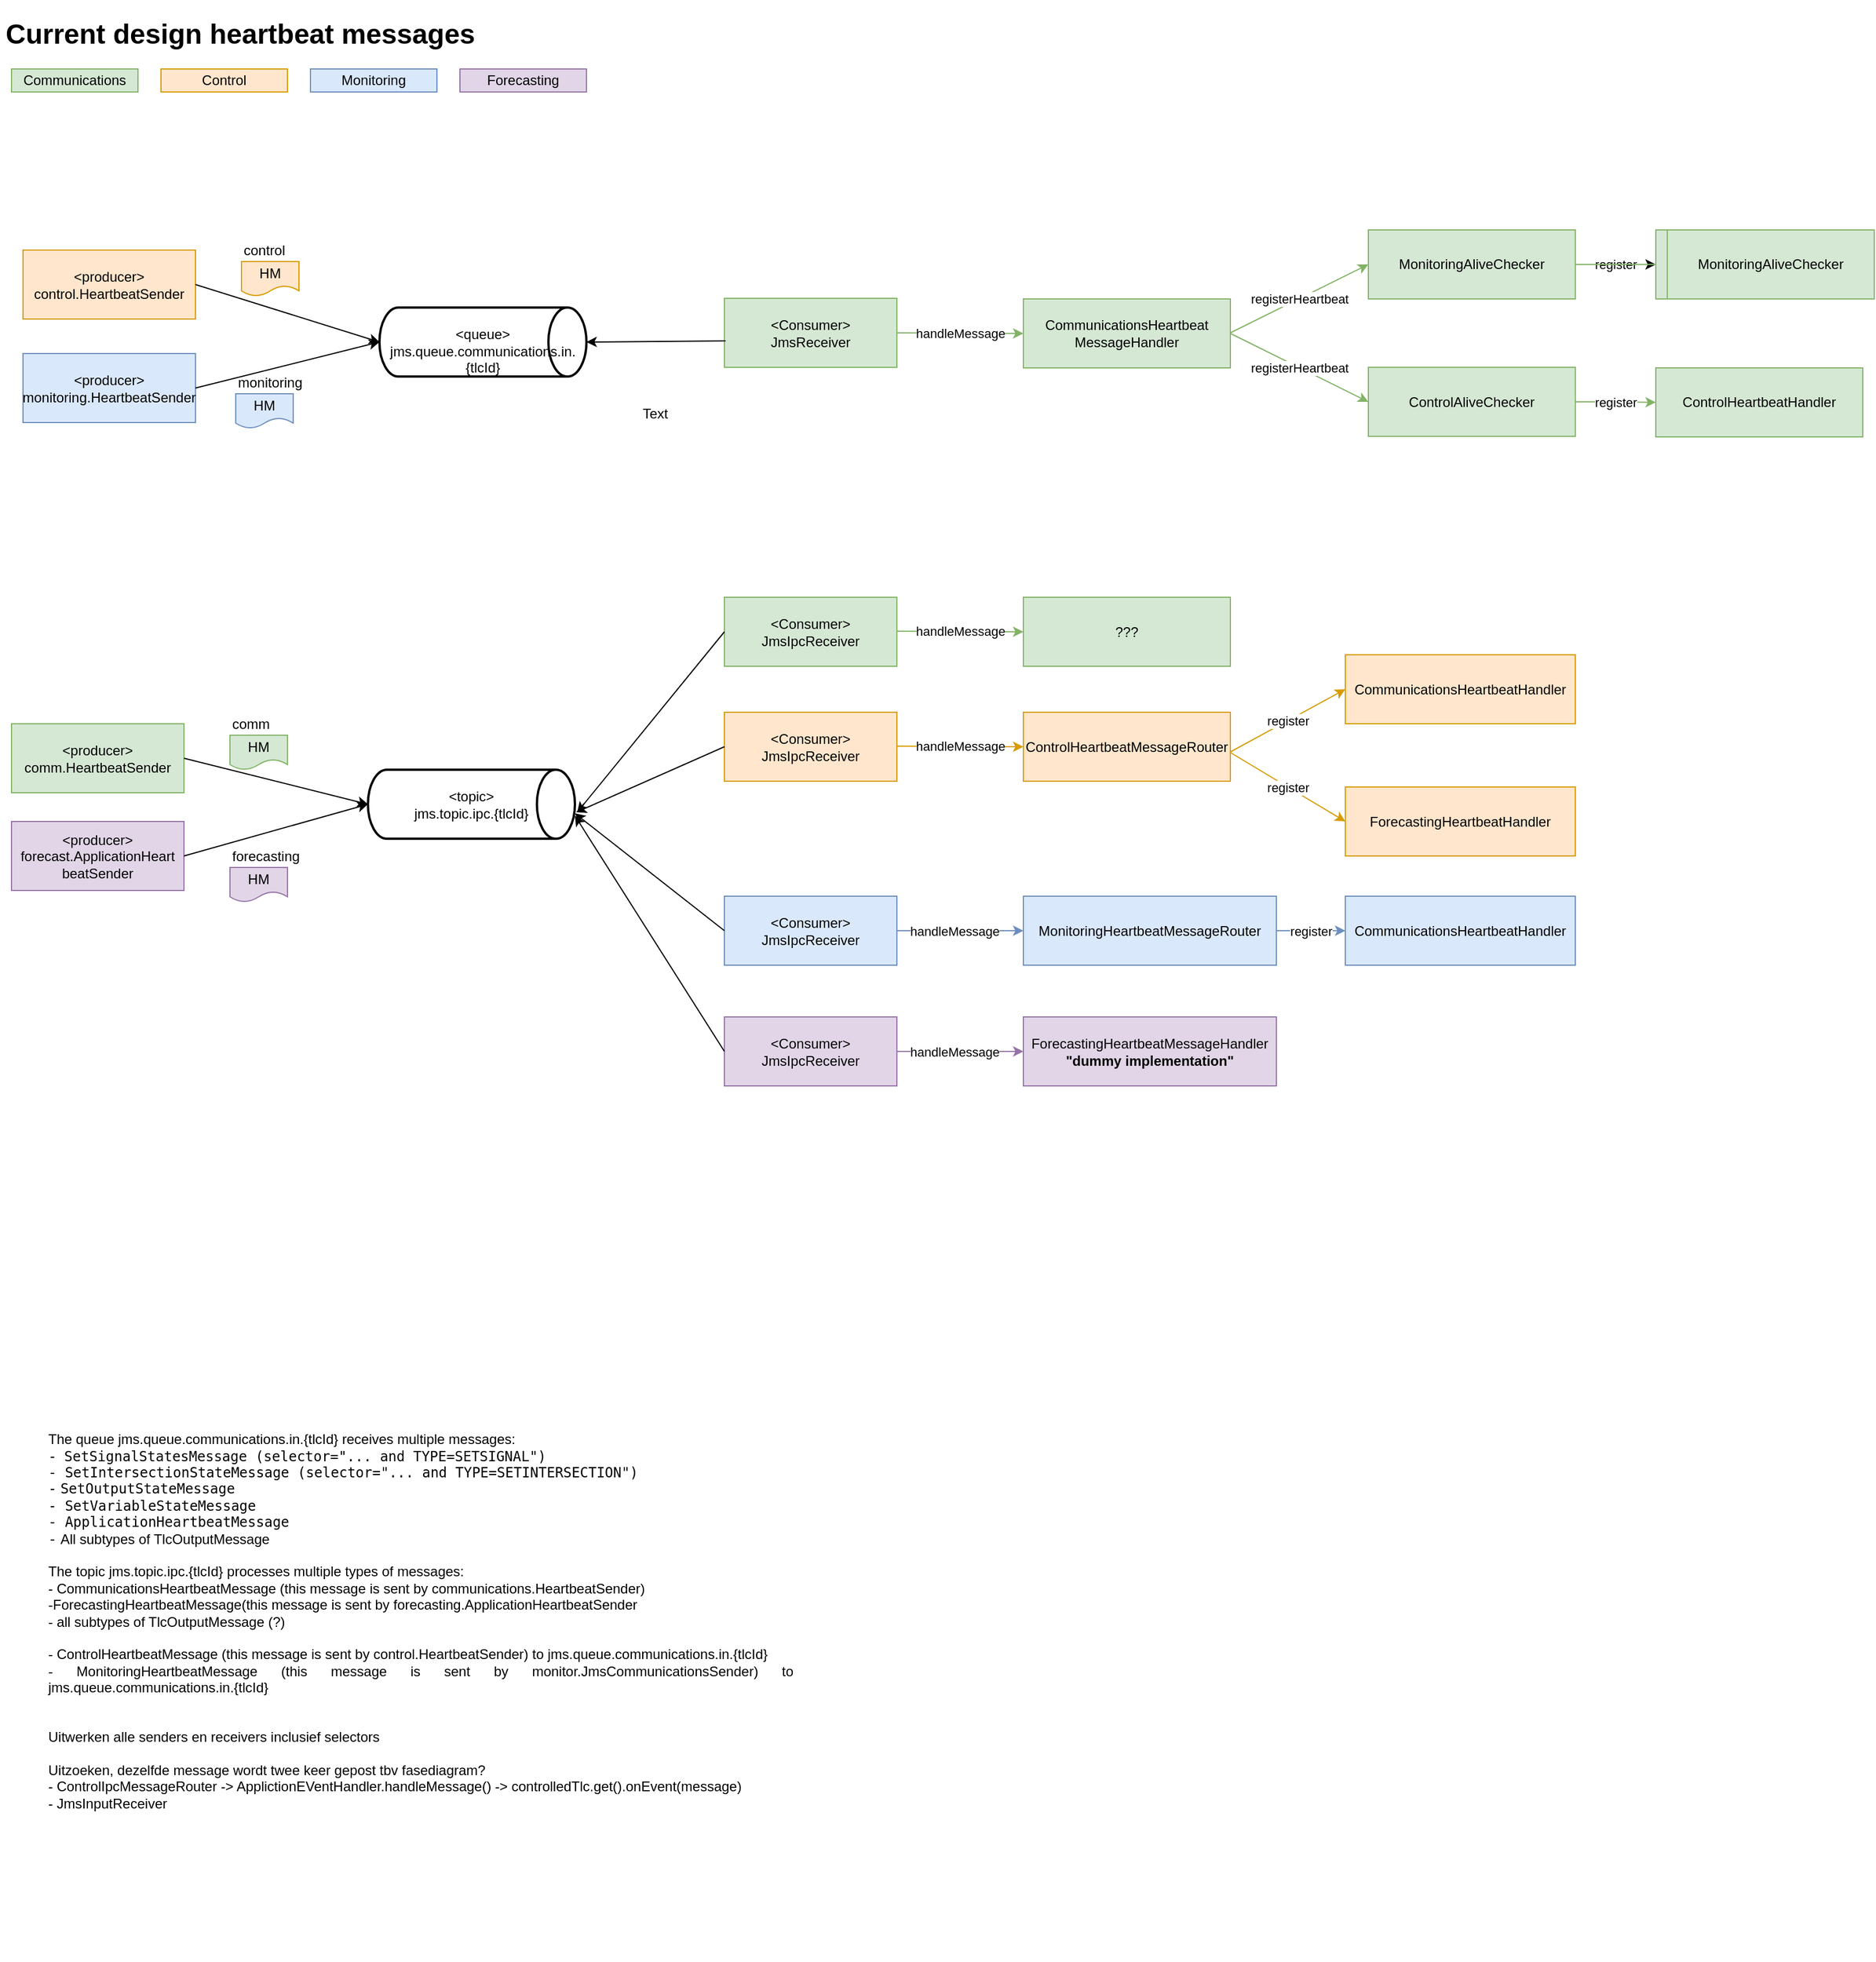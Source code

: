 <mxfile version="14.1.8" type="github">
  <diagram id="llM6o6Dhp4E8ifdp-irI" name="Page-1">
    <mxGraphModel dx="1892" dy="1342" grid="1" gridSize="10" guides="1" tooltips="1" connect="1" arrows="1" fold="1" page="0" pageScale="1" pageWidth="827" pageHeight="1169" math="0" shadow="0">
      <root>
        <mxCell id="0" />
        <mxCell id="1" parent="0" />
        <mxCell id="epytFXtEuozFpQbF-66j-1" value="&lt;br&gt;&amp;lt;queue&amp;gt;&lt;br&gt;jms.queue.communications.in.{tlcId}" style="strokeWidth=2;html=1;shape=mxgraph.flowchart.direct_data;whiteSpace=wrap;" parent="1" vertex="1">
          <mxGeometry x="350" y="7.5" width="180" height="60" as="geometry" />
        </mxCell>
        <mxCell id="epytFXtEuozFpQbF-66j-2" value="&amp;lt;topic&amp;gt;&lt;br&gt;jms.topic.ipc.{tlcId}" style="strokeWidth=2;html=1;shape=mxgraph.flowchart.direct_data;whiteSpace=wrap;" parent="1" vertex="1">
          <mxGeometry x="340" y="409.5" width="180" height="60" as="geometry" />
        </mxCell>
        <mxCell id="epytFXtEuozFpQbF-66j-3" value="&amp;lt;producer&amp;gt;&lt;br&gt;comm.HeartbeatSender" style="rounded=0;whiteSpace=wrap;html=1;fillColor=#d5e8d4;strokeColor=#82b366;" parent="1" vertex="1">
          <mxGeometry x="30" y="369.5" width="150" height="60" as="geometry" />
        </mxCell>
        <mxCell id="epytFXtEuozFpQbF-66j-5" value="" style="endArrow=classic;html=1;exitX=1;exitY=0.5;exitDx=0;exitDy=0;entryX=0;entryY=0.5;entryDx=0;entryDy=0;entryPerimeter=0;" parent="1" source="epytFXtEuozFpQbF-66j-3" target="epytFXtEuozFpQbF-66j-2" edge="1">
          <mxGeometry width="50" height="50" relative="1" as="geometry">
            <mxPoint x="190" y="319.5" as="sourcePoint" />
            <mxPoint x="240" y="269.5" as="targetPoint" />
          </mxGeometry>
        </mxCell>
        <mxCell id="epytFXtEuozFpQbF-66j-6" value="&lt;div style=&quot;text-align: justify&quot;&gt;The queue jms.queue.communications.in.{tlcId} receives multiple messages:&lt;/div&gt;&lt;span style=&quot;font-family: &amp;#34;jetbrains mono&amp;#34; , monospace ; text-align: justify ; background-color: rgb(255 , 255 , 255)&quot;&gt;-&lt;/span&gt;&lt;span style=&quot;text-align: justify&quot;&gt;&amp;nbsp;&amp;nbsp;&lt;/span&gt;&lt;span style=&quot;background-color: rgb(255 , 255 , 255) ; font-family: &amp;#34;jetbrains mono&amp;#34; , monospace&quot;&gt;SetSignalStatesMessage (selector=&quot;... and TYPE=SETSIGNAL&quot;)&lt;/span&gt;&lt;span style=&quot;font-family: &amp;#34;jetbrains mono&amp;#34; , monospace ; text-align: justify ; background-color: rgb(255 , 255 , 255)&quot;&gt;&lt;br&gt;&lt;/span&gt;&lt;div style=&quot;text-align: justify&quot;&gt;&lt;span style=&quot;background-color: rgb(255 , 255 , 255) ; font-family: &amp;#34;jetbrains mono&amp;#34; , monospace&quot;&gt;- SetIntersectionStateMessage (selector=&quot;... and TYPE=SETINTERSECTION&quot;)&lt;/span&gt;&lt;/div&gt;&lt;span style=&quot;font-family: &amp;#34;jetbrains mono&amp;#34; , monospace ; text-align: justify ; background-color: rgb(255 , 255 , 255)&quot;&gt;-&lt;/span&gt;&amp;nbsp;&lt;span style=&quot;background-color: rgb(255 , 255 , 255) ; font-family: &amp;#34;jetbrains mono&amp;#34; , monospace&quot;&gt;SetOutputStateMessage&lt;br&gt;-&amp;nbsp;&lt;/span&gt;&lt;span style=&quot;background-color: rgb(255 , 255 , 255) ; font-family: &amp;#34;jetbrains mono&amp;#34; , monospace&quot;&gt;SetVariableStateMessage&lt;br&gt;- ApplicationHeartbeatMessage&lt;br&gt;&lt;/span&gt;&lt;span style=&quot;font-family: &amp;#34;jetbrains mono&amp;#34; , monospace ; text-align: justify ; background-color: rgb(255 , 255 , 255)&quot;&gt;-&lt;/span&gt;&lt;span style=&quot;text-align: justify&quot;&gt;&amp;nbsp;All subtypes of TlcOutputMessage&lt;/span&gt;&lt;span style=&quot;background-color: rgb(255 , 255 , 255) ; font-family: &amp;#34;jetbrains mono&amp;#34; , monospace&quot;&gt;&lt;br&gt;&lt;/span&gt;&lt;div style=&quot;text-align: justify&quot;&gt;&lt;br&gt;&lt;/div&gt;&lt;div style=&quot;text-align: justify&quot;&gt;The topic jms.topic.ipc.{tlcId} processes multiple types of messages:&lt;/div&gt;&lt;div style=&quot;text-align: justify&quot;&gt;- CommunicationsHeartbeatMessage (this message is sent by communications.HeartbeatSender)&lt;/div&gt;&lt;div style=&quot;text-align: justify&quot;&gt;-ForecastingHeartbeatMessage(this message is sent by forecasting.ApplicationHeartbeatSender&lt;/div&gt;&lt;div style=&quot;text-align: justify&quot;&gt;- all subtypes of TlcOutputMessage (?)&lt;/div&gt;&lt;div style=&quot;text-align: justify&quot;&gt;&lt;br&gt;&lt;/div&gt;&lt;div style=&quot;text-align: justify&quot;&gt;- ControlHeartbeatMessage (this message is sent by control.HeartbeatSender) to jms.queue.communications.in.{tlcId}&lt;br&gt;&lt;/div&gt;&lt;div style=&quot;text-align: justify&quot;&gt;- MonitoringHeartbeatMessage (this message is sent by monitor.JmsCommunicationsSender) to jms.queue.communications.in.{tlcId}&lt;br&gt;&lt;/div&gt;&lt;div style=&quot;text-align: justify&quot;&gt;&lt;br&gt;&lt;/div&gt;&lt;div style=&quot;text-align: justify&quot;&gt;&lt;br&gt;&lt;/div&gt;&lt;div style=&quot;text-align: justify&quot;&gt;Uitwerken alle senders en receivers inclusief selectors&lt;/div&gt;&lt;div style=&quot;text-align: justify&quot;&gt;&lt;br&gt;&lt;/div&gt;&lt;div style=&quot;text-align: justify&quot;&gt;Uitzoeken, dezelfde message wordt twee keer gepost tbv fasediagram?&lt;/div&gt;&lt;div style=&quot;text-align: justify&quot;&gt;- ControlIpcMessageRouter -&amp;gt; ApplictionEVentHandler.handleMessage() -&amp;gt; controlledTlc.get().onEvent(message)&lt;/div&gt;&lt;div style=&quot;text-align: justify&quot;&gt;- JmsInputReceiver&lt;/div&gt;&lt;div style=&quot;text-align: justify&quot;&gt;&lt;br&gt;&lt;/div&gt;&lt;div style=&quot;text-align: justify&quot;&gt;&lt;br&gt;&lt;/div&gt;&lt;div style=&quot;text-align: justify&quot;&gt;&lt;br&gt;&lt;/div&gt;&lt;div style=&quot;text-align: justify&quot;&gt;&lt;br&gt;&lt;/div&gt;&lt;div style=&quot;text-align: justify&quot;&gt;&lt;br&gt;&lt;/div&gt;&lt;div style=&quot;text-align: justify&quot;&gt;&lt;br&gt;&lt;/div&gt;&lt;div style=&quot;text-align: justify&quot;&gt;&lt;br&gt;&lt;/div&gt;&lt;div style=&quot;text-align: justify&quot;&gt;&lt;br&gt;&lt;/div&gt;&lt;div style=&quot;text-align: justify&quot;&gt;&lt;br&gt;&lt;/div&gt;" style="text;html=1;strokeColor=none;fillColor=none;align=left;verticalAlign=middle;whiteSpace=wrap;rounded=0;" parent="1" vertex="1">
          <mxGeometry x="60" y="990" width="650" height="450" as="geometry" />
        </mxCell>
        <mxCell id="epytFXtEuozFpQbF-66j-7" value="&amp;lt;Consumer&amp;gt;&lt;br&gt;JmsReceiver" style="rounded=0;whiteSpace=wrap;html=1;fillColor=#d5e8d4;strokeColor=#82b366;" parent="1" vertex="1">
          <mxGeometry x="650" y="-0.5" width="150" height="60" as="geometry" />
        </mxCell>
        <mxCell id="epytFXtEuozFpQbF-66j-9" value="" style="endArrow=classic;html=1;exitX=0.007;exitY=0.617;exitDx=0;exitDy=0;entryX=1;entryY=0.5;entryDx=0;entryDy=0;entryPerimeter=0;exitPerimeter=0;" parent="1" source="epytFXtEuozFpQbF-66j-7" target="epytFXtEuozFpQbF-66j-1" edge="1">
          <mxGeometry width="50" height="50" relative="1" as="geometry">
            <mxPoint x="650" y="7.5" as="sourcePoint" />
            <mxPoint x="450" y="277.5" as="targetPoint" />
          </mxGeometry>
        </mxCell>
        <mxCell id="epytFXtEuozFpQbF-66j-10" value="&amp;lt;Consumer&amp;gt;&lt;br&gt;JmsIpcReceiver" style="rounded=0;whiteSpace=wrap;html=1;fillColor=#d5e8d4;strokeColor=#82b366;" parent="1" vertex="1">
          <mxGeometry x="650" y="259.5" width="150" height="60" as="geometry" />
        </mxCell>
        <mxCell id="epytFXtEuozFpQbF-66j-11" value="" style="endArrow=classic;html=1;exitX=0;exitY=0.5;exitDx=0;exitDy=0;entryX=1.011;entryY=0.617;entryDx=0;entryDy=0;entryPerimeter=0;" parent="1" source="epytFXtEuozFpQbF-66j-10" edge="1" target="epytFXtEuozFpQbF-66j-2">
          <mxGeometry width="50" height="50" relative="1" as="geometry">
            <mxPoint x="700" y="189.5" as="sourcePoint" />
            <mxPoint x="530" y="349.5" as="targetPoint" />
          </mxGeometry>
        </mxCell>
        <mxCell id="8pNlJ9SulJ0dGumhLi0O-3" value="&amp;lt;producer&amp;gt;&lt;br&gt;control.HeartbeatSender" style="rounded=0;whiteSpace=wrap;html=1;fillColor=#ffe6cc;strokeColor=#d79b00;" parent="1" vertex="1">
          <mxGeometry x="40" y="-42.5" width="150" height="60" as="geometry" />
        </mxCell>
        <mxCell id="8pNlJ9SulJ0dGumhLi0O-4" value="" style="endArrow=classic;html=1;exitX=1;exitY=0.5;exitDx=0;exitDy=0;entryX=0;entryY=0.5;entryDx=0;entryDy=0;entryPerimeter=0;" parent="1" source="8pNlJ9SulJ0dGumhLi0O-3" target="epytFXtEuozFpQbF-66j-1" edge="1">
          <mxGeometry width="50" height="50" relative="1" as="geometry">
            <mxPoint x="200" y="-12.5" as="sourcePoint" />
            <mxPoint x="350" y="27.5" as="targetPoint" />
          </mxGeometry>
        </mxCell>
        <mxCell id="8pNlJ9SulJ0dGumhLi0O-6" value="HM" style="shape=document;whiteSpace=wrap;html=1;boundedLbl=1;fillColor=#d5e8d4;strokeColor=#82b366;" parent="1" vertex="1">
          <mxGeometry x="220" y="379.5" width="50" height="30" as="geometry" />
        </mxCell>
        <mxCell id="8pNlJ9SulJ0dGumhLi0O-9" value="HM" style="shape=document;whiteSpace=wrap;html=1;boundedLbl=1;fillColor=#ffe6cc;strokeColor=#d79b00;" parent="1" vertex="1">
          <mxGeometry x="230" y="-32.5" width="50" height="30" as="geometry" />
        </mxCell>
        <mxCell id="8pNlJ9SulJ0dGumhLi0O-10" value="comm" style="text;html=1;strokeColor=none;fillColor=none;align=left;verticalAlign=middle;whiteSpace=wrap;rounded=0;" parent="1" vertex="1">
          <mxGeometry x="220" y="359.5" width="90" height="20" as="geometry" />
        </mxCell>
        <mxCell id="8pNlJ9SulJ0dGumhLi0O-11" value="control" style="text;html=1;strokeColor=none;fillColor=none;align=left;verticalAlign=middle;whiteSpace=wrap;rounded=0;" parent="1" vertex="1">
          <mxGeometry x="230" y="-52.5" width="40" height="20" as="geometry" />
        </mxCell>
        <mxCell id="8pNlJ9SulJ0dGumhLi0O-12" value="&amp;lt;Consumer&amp;gt;&lt;br&gt;JmsIpcReceiver" style="rounded=0;whiteSpace=wrap;html=1;fillColor=#ffe6cc;strokeColor=#d79b00;" parent="1" vertex="1">
          <mxGeometry x="650" y="359.5" width="150" height="60" as="geometry" />
        </mxCell>
        <mxCell id="8pNlJ9SulJ0dGumhLi0O-13" value="" style="endArrow=classic;html=1;exitX=0;exitY=0.5;exitDx=0;exitDy=0;entryX=1.006;entryY=0.617;entryDx=0;entryDy=0;entryPerimeter=0;" parent="1" source="8pNlJ9SulJ0dGumhLi0O-12" target="epytFXtEuozFpQbF-66j-2" edge="1">
          <mxGeometry width="50" height="50" relative="1" as="geometry">
            <mxPoint x="400" y="529.5" as="sourcePoint" />
            <mxPoint x="450" y="479.5" as="targetPoint" />
          </mxGeometry>
        </mxCell>
        <mxCell id="8pNlJ9SulJ0dGumhLi0O-14" value="&amp;lt;Consumer&amp;gt;&lt;br&gt;JmsIpcReceiver" style="rounded=0;whiteSpace=wrap;html=1;fillColor=#dae8fc;strokeColor=#6c8ebf;" parent="1" vertex="1">
          <mxGeometry x="650" y="519.5" width="150" height="60" as="geometry" />
        </mxCell>
        <mxCell id="8pNlJ9SulJ0dGumhLi0O-15" value="" style="endArrow=classic;html=1;exitX=0;exitY=0.5;exitDx=0;exitDy=0;entryX=1;entryY=0.633;entryDx=0;entryDy=0;entryPerimeter=0;" parent="1" source="8pNlJ9SulJ0dGumhLi0O-14" target="epytFXtEuozFpQbF-66j-2" edge="1">
          <mxGeometry width="50" height="50" relative="1" as="geometry">
            <mxPoint x="400" y="612.48" as="sourcePoint" />
            <mxPoint x="531.08" y="429.5" as="targetPoint" />
          </mxGeometry>
        </mxCell>
        <mxCell id="8pNlJ9SulJ0dGumhLi0O-17" value="&amp;lt;producer&amp;gt;&lt;br&gt;monitoring.HeartbeatSender" style="rounded=0;whiteSpace=wrap;html=1;fillColor=#dae8fc;strokeColor=#6c8ebf;" parent="1" vertex="1">
          <mxGeometry x="40" y="47.5" width="150" height="60" as="geometry" />
        </mxCell>
        <mxCell id="8pNlJ9SulJ0dGumhLi0O-18" value="" style="endArrow=classic;html=1;exitX=1;exitY=0.5;exitDx=0;exitDy=0;entryX=0;entryY=0.5;entryDx=0;entryDy=0;entryPerimeter=0;" parent="1" target="epytFXtEuozFpQbF-66j-1" edge="1">
          <mxGeometry width="50" height="50" relative="1" as="geometry">
            <mxPoint x="190" y="77.5" as="sourcePoint" />
            <mxPoint x="350" y="127.5" as="targetPoint" />
          </mxGeometry>
        </mxCell>
        <mxCell id="8pNlJ9SulJ0dGumhLi0O-19" value="HM" style="shape=document;whiteSpace=wrap;html=1;boundedLbl=1;fillColor=#dae8fc;strokeColor=#6c8ebf;" parent="1" vertex="1">
          <mxGeometry x="225" y="82.5" width="50" height="30" as="geometry" />
        </mxCell>
        <mxCell id="8pNlJ9SulJ0dGumhLi0O-20" value="monitoring" style="text;html=1;strokeColor=none;fillColor=none;align=left;verticalAlign=middle;whiteSpace=wrap;rounded=0;" parent="1" vertex="1">
          <mxGeometry x="225" y="62.5" width="40" height="20" as="geometry" />
        </mxCell>
        <mxCell id="8pNlJ9SulJ0dGumhLi0O-22" value="&amp;lt;producer&amp;gt;&lt;br&gt;forecast.ApplicationHeart&lt;br&gt;beatSender" style="rounded=0;whiteSpace=wrap;html=1;fillColor=#e1d5e7;strokeColor=#9673a6;" parent="1" vertex="1">
          <mxGeometry x="30" y="454.5" width="150" height="60" as="geometry" />
        </mxCell>
        <mxCell id="8pNlJ9SulJ0dGumhLi0O-23" value="" style="endArrow=classic;html=1;exitX=1;exitY=0.5;exitDx=0;exitDy=0;entryX=0;entryY=0.5;entryDx=0;entryDy=0;entryPerimeter=0;" parent="1" source="8pNlJ9SulJ0dGumhLi0O-22" target="epytFXtEuozFpQbF-66j-2" edge="1">
          <mxGeometry width="50" height="50" relative="1" as="geometry">
            <mxPoint x="190" y="404.5" as="sourcePoint" />
            <mxPoint x="340" y="524.5" as="targetPoint" />
          </mxGeometry>
        </mxCell>
        <mxCell id="8pNlJ9SulJ0dGumhLi0O-24" value="HM" style="shape=document;whiteSpace=wrap;html=1;boundedLbl=1;fillColor=#e1d5e7;strokeColor=#9673a6;" parent="1" vertex="1">
          <mxGeometry x="220" y="494.5" width="50" height="30" as="geometry" />
        </mxCell>
        <mxCell id="8pNlJ9SulJ0dGumhLi0O-25" value="forecasting" style="text;html=1;strokeColor=none;fillColor=none;align=left;verticalAlign=middle;whiteSpace=wrap;rounded=0;" parent="1" vertex="1">
          <mxGeometry x="220" y="474.5" width="90" height="20" as="geometry" />
        </mxCell>
        <mxCell id="8pNlJ9SulJ0dGumhLi0O-26" value="&amp;lt;Consumer&amp;gt;&lt;br&gt;JmsIpcReceiver" style="rounded=0;whiteSpace=wrap;html=1;fillColor=#e1d5e7;strokeColor=#9673a6;" parent="1" vertex="1">
          <mxGeometry x="650" y="624.5" width="150" height="60" as="geometry" />
        </mxCell>
        <mxCell id="8pNlJ9SulJ0dGumhLi0O-27" value="" style="endArrow=classic;html=1;exitX=0;exitY=0.5;exitDx=0;exitDy=0;entryX=1;entryY=0.667;entryDx=0;entryDy=0;entryPerimeter=0;" parent="1" source="8pNlJ9SulJ0dGumhLi0O-26" edge="1" target="epytFXtEuozFpQbF-66j-2">
          <mxGeometry width="50" height="50" relative="1" as="geometry">
            <mxPoint x="400" y="694.5" as="sourcePoint" />
            <mxPoint x="530" y="349.5" as="targetPoint" />
          </mxGeometry>
        </mxCell>
        <mxCell id="8pNlJ9SulJ0dGumhLi0O-28" value="&lt;h1&gt;Current design heartbeat messages&lt;/h1&gt;" style="text;html=1;strokeColor=none;fillColor=none;spacing=5;spacingTop=-20;whiteSpace=wrap;overflow=hidden;rounded=0;" parent="1" vertex="1">
          <mxGeometry x="20" y="-250" width="590" height="110" as="geometry" />
        </mxCell>
        <mxCell id="Sk5llwVTNDVhemMqOYFR-1" value="CommunicationsHeartbeat&lt;br&gt;MessageHandler" style="rounded=0;whiteSpace=wrap;html=1;fillColor=#d5e8d4;strokeColor=#82b366;" vertex="1" parent="1">
          <mxGeometry x="910" width="180" height="60" as="geometry" />
        </mxCell>
        <mxCell id="Sk5llwVTNDVhemMqOYFR-2" value="" style="endArrow=classic;html=1;entryX=0;entryY=0.5;entryDx=0;entryDy=0;exitX=1;exitY=0.5;exitDx=0;exitDy=0;fillColor=#d5e8d4;strokeColor=#82b366;" edge="1" parent="1" source="epytFXtEuozFpQbF-66j-7" target="Sk5llwVTNDVhemMqOYFR-1">
          <mxGeometry relative="1" as="geometry">
            <mxPoint x="800" y="294" as="sourcePoint" />
            <mxPoint x="900" y="294" as="targetPoint" />
          </mxGeometry>
        </mxCell>
        <mxCell id="Sk5llwVTNDVhemMqOYFR-3" value="handleMessage" style="edgeLabel;resizable=0;html=1;align=center;verticalAlign=middle;" connectable="0" vertex="1" parent="Sk5llwVTNDVhemMqOYFR-2">
          <mxGeometry relative="1" as="geometry" />
        </mxCell>
        <mxCell id="Sk5llwVTNDVhemMqOYFR-24" value="register" style="edgeStyle=orthogonalEdgeStyle;rounded=0;orthogonalLoop=1;jettySize=auto;html=1;fillColor=#d5e8d4;strokeColor=#82b366;" edge="1" parent="1" source="Sk5llwVTNDVhemMqOYFR-4" target="Sk5llwVTNDVhemMqOYFR-23">
          <mxGeometry relative="1" as="geometry" />
        </mxCell>
        <mxCell id="Sk5llwVTNDVhemMqOYFR-4" value="ControlAliveChecker" style="rounded=0;whiteSpace=wrap;html=1;fillColor=#d5e8d4;strokeColor=#82b366;" vertex="1" parent="1">
          <mxGeometry x="1210" y="59.5" width="180" height="60" as="geometry" />
        </mxCell>
        <mxCell id="Sk5llwVTNDVhemMqOYFR-25" value="register" style="edgeStyle=orthogonalEdgeStyle;rounded=0;orthogonalLoop=1;jettySize=auto;html=1;" edge="1" parent="1" source="Sk5llwVTNDVhemMqOYFR-5" target="Sk5llwVTNDVhemMqOYFR-22">
          <mxGeometry relative="1" as="geometry" />
        </mxCell>
        <mxCell id="Sk5llwVTNDVhemMqOYFR-40" value="" style="edgeStyle=orthogonalEdgeStyle;rounded=0;orthogonalLoop=1;jettySize=auto;html=1;fillColor=#d5e8d4;strokeColor=#82b366;" edge="1" parent="1" source="Sk5llwVTNDVhemMqOYFR-5" target="Sk5llwVTNDVhemMqOYFR-39">
          <mxGeometry relative="1" as="geometry" />
        </mxCell>
        <mxCell id="Sk5llwVTNDVhemMqOYFR-5" value="MonitoringAliveChecker" style="rounded=0;whiteSpace=wrap;html=1;fillColor=#d5e8d4;strokeColor=#82b366;" vertex="1" parent="1">
          <mxGeometry x="1210" y="-60" width="180" height="60" as="geometry" />
        </mxCell>
        <mxCell id="Sk5llwVTNDVhemMqOYFR-6" value="" style="endArrow=classic;html=1;entryX=0;entryY=0.5;entryDx=0;entryDy=0;fillColor=#d5e8d4;strokeColor=#82b366;" edge="1" parent="1" target="Sk5llwVTNDVhemMqOYFR-5">
          <mxGeometry relative="1" as="geometry">
            <mxPoint x="1090" y="29.5" as="sourcePoint" />
            <mxPoint x="1210" y="30" as="targetPoint" />
          </mxGeometry>
        </mxCell>
        <mxCell id="Sk5llwVTNDVhemMqOYFR-7" value="registerHeartbeat" style="edgeLabel;resizable=0;html=1;align=center;verticalAlign=middle;" connectable="0" vertex="1" parent="Sk5llwVTNDVhemMqOYFR-6">
          <mxGeometry relative="1" as="geometry" />
        </mxCell>
        <mxCell id="Sk5llwVTNDVhemMqOYFR-8" value="" style="endArrow=classic;html=1;entryX=0;entryY=0.5;entryDx=0;entryDy=0;exitX=1;exitY=0.5;exitDx=0;exitDy=0;fillColor=#d5e8d4;strokeColor=#82b366;" edge="1" parent="1" source="Sk5llwVTNDVhemMqOYFR-1" target="Sk5llwVTNDVhemMqOYFR-4">
          <mxGeometry relative="1" as="geometry">
            <mxPoint x="1100" y="39.5" as="sourcePoint" />
            <mxPoint x="1190" y="-15" as="targetPoint" />
          </mxGeometry>
        </mxCell>
        <mxCell id="Sk5llwVTNDVhemMqOYFR-9" value="registerHeartbeat" style="edgeLabel;resizable=0;html=1;align=center;verticalAlign=middle;" connectable="0" vertex="1" parent="Sk5llwVTNDVhemMqOYFR-8">
          <mxGeometry relative="1" as="geometry" />
        </mxCell>
        <mxCell id="Sk5llwVTNDVhemMqOYFR-10" value="???" style="rounded=0;whiteSpace=wrap;html=1;fillColor=#d5e8d4;strokeColor=#82b366;" vertex="1" parent="1">
          <mxGeometry x="910" y="259.5" width="180" height="60" as="geometry" />
        </mxCell>
        <mxCell id="Sk5llwVTNDVhemMqOYFR-11" value="ControlHeartbeatMessageRouter" style="rounded=0;whiteSpace=wrap;html=1;fillColor=#ffe6cc;strokeColor=#d79b00;" vertex="1" parent="1">
          <mxGeometry x="910" y="359.5" width="180" height="60" as="geometry" />
        </mxCell>
        <mxCell id="Sk5llwVTNDVhemMqOYFR-12" value="" style="endArrow=classic;html=1;entryX=0;entryY=0.5;entryDx=0;entryDy=0;exitX=1;exitY=0.5;exitDx=0;exitDy=0;fillColor=#ffe6cc;strokeColor=#d79b00;" edge="1" parent="1">
          <mxGeometry relative="1" as="geometry">
            <mxPoint x="800" y="389" as="sourcePoint" />
            <mxPoint x="910" y="389.5" as="targetPoint" />
          </mxGeometry>
        </mxCell>
        <mxCell id="Sk5llwVTNDVhemMqOYFR-13" value="handleMessage" style="edgeLabel;resizable=0;html=1;align=center;verticalAlign=middle;" connectable="0" vertex="1" parent="Sk5llwVTNDVhemMqOYFR-12">
          <mxGeometry relative="1" as="geometry" />
        </mxCell>
        <mxCell id="Sk5llwVTNDVhemMqOYFR-14" value="" style="endArrow=classic;html=1;entryX=0;entryY=0.5;entryDx=0;entryDy=0;exitX=1;exitY=0.5;exitDx=0;exitDy=0;fillColor=#d5e8d4;strokeColor=#82b366;" edge="1" parent="1">
          <mxGeometry relative="1" as="geometry">
            <mxPoint x="800" y="289" as="sourcePoint" />
            <mxPoint x="910" y="289.5" as="targetPoint" />
          </mxGeometry>
        </mxCell>
        <mxCell id="Sk5llwVTNDVhemMqOYFR-15" value="handleMessage" style="edgeLabel;resizable=0;html=1;align=center;verticalAlign=middle;" connectable="0" vertex="1" parent="Sk5llwVTNDVhemMqOYFR-14">
          <mxGeometry relative="1" as="geometry" />
        </mxCell>
        <mxCell id="Sk5llwVTNDVhemMqOYFR-16" value="ForecastingHeartbeatHandler" style="rounded=0;whiteSpace=wrap;html=1;fillColor=#ffe6cc;strokeColor=#d79b00;" vertex="1" parent="1">
          <mxGeometry x="1190" y="424.5" width="200" height="60" as="geometry" />
        </mxCell>
        <mxCell id="Sk5llwVTNDVhemMqOYFR-17" value="CommunicationsHeartbeatHandler" style="rounded=0;whiteSpace=wrap;html=1;fillColor=#ffe6cc;strokeColor=#d79b00;" vertex="1" parent="1">
          <mxGeometry x="1190" y="309.5" width="200" height="60" as="geometry" />
        </mxCell>
        <mxCell id="Sk5llwVTNDVhemMqOYFR-18" value="" style="endArrow=classic;html=1;entryX=0;entryY=0.5;entryDx=0;entryDy=0;fillColor=#ffe6cc;strokeColor=#d79b00;" edge="1" parent="1" target="Sk5llwVTNDVhemMqOYFR-17">
          <mxGeometry relative="1" as="geometry">
            <mxPoint x="1090" y="394" as="sourcePoint" />
            <mxPoint x="1210" y="394.5" as="targetPoint" />
          </mxGeometry>
        </mxCell>
        <mxCell id="Sk5llwVTNDVhemMqOYFR-19" value="register" style="edgeLabel;resizable=0;html=1;align=center;verticalAlign=middle;" connectable="0" vertex="1" parent="Sk5llwVTNDVhemMqOYFR-18">
          <mxGeometry relative="1" as="geometry" />
        </mxCell>
        <mxCell id="Sk5llwVTNDVhemMqOYFR-20" value="" style="endArrow=classic;html=1;entryX=0;entryY=0.5;entryDx=0;entryDy=0;exitX=1;exitY=0.5;exitDx=0;exitDy=0;fillColor=#ffe6cc;strokeColor=#d79b00;" edge="1" parent="1" target="Sk5llwVTNDVhemMqOYFR-16">
          <mxGeometry relative="1" as="geometry">
            <mxPoint x="1090" y="394.5" as="sourcePoint" />
            <mxPoint x="1190" y="349.5" as="targetPoint" />
          </mxGeometry>
        </mxCell>
        <mxCell id="Sk5llwVTNDVhemMqOYFR-21" value="register" style="edgeLabel;resizable=0;html=1;align=center;verticalAlign=middle;" connectable="0" vertex="1" parent="Sk5llwVTNDVhemMqOYFR-20">
          <mxGeometry relative="1" as="geometry" />
        </mxCell>
        <mxCell id="Sk5llwVTNDVhemMqOYFR-22" value="MonitoringHeartbeatHandler" style="rounded=0;whiteSpace=wrap;html=1;fillColor=#d5e8d4;strokeColor=#82b366;" vertex="1" parent="1">
          <mxGeometry x="1460" y="-60" width="180" height="60" as="geometry" />
        </mxCell>
        <mxCell id="Sk5llwVTNDVhemMqOYFR-23" value="ControlHeartbeatHandler" style="rounded=0;whiteSpace=wrap;html=1;fillColor=#d5e8d4;strokeColor=#82b366;" vertex="1" parent="1">
          <mxGeometry x="1460" y="60" width="180" height="60" as="geometry" />
        </mxCell>
        <mxCell id="Sk5llwVTNDVhemMqOYFR-26" value="MonitoringHeartbeatMessageRouter" style="rounded=0;whiteSpace=wrap;html=1;fillColor=#dae8fc;strokeColor=#6c8ebf;" vertex="1" parent="1">
          <mxGeometry x="910" y="519.5" width="220" height="60" as="geometry" />
        </mxCell>
        <mxCell id="Sk5llwVTNDVhemMqOYFR-27" value="" style="endArrow=classic;html=1;entryX=0;entryY=0.5;entryDx=0;entryDy=0;exitX=1;exitY=0.5;exitDx=0;exitDy=0;fillColor=#dae8fc;strokeColor=#6c8ebf;" edge="1" parent="1" source="8pNlJ9SulJ0dGumhLi0O-14" target="Sk5llwVTNDVhemMqOYFR-26">
          <mxGeometry relative="1" as="geometry">
            <mxPoint x="800" y="509" as="sourcePoint" />
            <mxPoint x="910" y="509.5" as="targetPoint" />
          </mxGeometry>
        </mxCell>
        <mxCell id="Sk5llwVTNDVhemMqOYFR-28" value="handleMessage" style="edgeLabel;resizable=0;html=1;align=center;verticalAlign=middle;" connectable="0" vertex="1" parent="Sk5llwVTNDVhemMqOYFR-27">
          <mxGeometry relative="1" as="geometry">
            <mxPoint x="-5" as="offset" />
          </mxGeometry>
        </mxCell>
        <mxCell id="Sk5llwVTNDVhemMqOYFR-29" value="CommunicationsHeartbeatHandler" style="rounded=0;whiteSpace=wrap;html=1;fillColor=#dae8fc;strokeColor=#6c8ebf;" vertex="1" parent="1">
          <mxGeometry x="1190" y="519.5" width="200" height="60" as="geometry" />
        </mxCell>
        <mxCell id="Sk5llwVTNDVhemMqOYFR-30" value="" style="endArrow=classic;html=1;entryX=0;entryY=0.5;entryDx=0;entryDy=0;exitX=1;exitY=0.5;exitDx=0;exitDy=0;fillColor=#dae8fc;strokeColor=#6c8ebf;" edge="1" parent="1" target="Sk5llwVTNDVhemMqOYFR-29" source="Sk5llwVTNDVhemMqOYFR-26">
          <mxGeometry relative="1" as="geometry">
            <mxPoint x="1090" y="514" as="sourcePoint" />
            <mxPoint x="1210" y="514.5" as="targetPoint" />
          </mxGeometry>
        </mxCell>
        <mxCell id="Sk5llwVTNDVhemMqOYFR-31" value="register" style="edgeLabel;resizable=0;html=1;align=center;verticalAlign=middle;" connectable="0" vertex="1" parent="Sk5llwVTNDVhemMqOYFR-30">
          <mxGeometry relative="1" as="geometry" />
        </mxCell>
        <mxCell id="Sk5llwVTNDVhemMqOYFR-33" value="ForecastingHeartbeatMessageHandler&lt;br&gt;&lt;b&gt;&quot;dummy implementation&quot;&lt;/b&gt;" style="rounded=0;whiteSpace=wrap;html=1;fillColor=#e1d5e7;strokeColor=#9673a6;" vertex="1" parent="1">
          <mxGeometry x="910" y="624.5" width="220" height="60" as="geometry" />
        </mxCell>
        <mxCell id="Sk5llwVTNDVhemMqOYFR-34" value="" style="endArrow=classic;html=1;entryX=0;entryY=0.5;entryDx=0;entryDy=0;exitX=1;exitY=0.5;exitDx=0;exitDy=0;fillColor=#e1d5e7;strokeColor=#9673a6;" edge="1" parent="1" target="Sk5llwVTNDVhemMqOYFR-33" source="8pNlJ9SulJ0dGumhLi0O-26">
          <mxGeometry relative="1" as="geometry">
            <mxPoint x="810" y="654.5" as="sourcePoint" />
            <mxPoint x="910" y="614.5" as="targetPoint" />
          </mxGeometry>
        </mxCell>
        <mxCell id="Sk5llwVTNDVhemMqOYFR-35" value="handleMessage" style="edgeLabel;resizable=0;html=1;align=center;verticalAlign=middle;" connectable="0" vertex="1" parent="Sk5llwVTNDVhemMqOYFR-34">
          <mxGeometry relative="1" as="geometry">
            <mxPoint x="-5" as="offset" />
          </mxGeometry>
        </mxCell>
        <mxCell id="Sk5llwVTNDVhemMqOYFR-39" value="MonitoringAliveChecker" style="rounded=0;whiteSpace=wrap;html=1;fillColor=#d5e8d4;strokeColor=#82b366;" vertex="1" parent="1">
          <mxGeometry x="1470" y="-60" width="180" height="60" as="geometry" />
        </mxCell>
        <mxCell id="Sk5llwVTNDVhemMqOYFR-41" value="Text" style="text;html=1;strokeColor=none;fillColor=none;align=center;verticalAlign=middle;whiteSpace=wrap;rounded=0;" vertex="1" parent="1">
          <mxGeometry x="570" y="89.5" width="40" height="20" as="geometry" />
        </mxCell>
        <mxCell id="Sk5llwVTNDVhemMqOYFR-45" value="Communications" style="rounded=0;whiteSpace=wrap;html=1;fillColor=#d5e8d4;strokeColor=#82b366;" vertex="1" parent="1">
          <mxGeometry x="30" y="-200" width="110" height="20" as="geometry" />
        </mxCell>
        <mxCell id="Sk5llwVTNDVhemMqOYFR-46" value="Control" style="rounded=0;whiteSpace=wrap;html=1;fillColor=#ffe6cc;strokeColor=#d79b00;" vertex="1" parent="1">
          <mxGeometry x="160" y="-200" width="110" height="20" as="geometry" />
        </mxCell>
        <mxCell id="Sk5llwVTNDVhemMqOYFR-47" value="Monitoring" style="rounded=0;whiteSpace=wrap;html=1;fillColor=#dae8fc;strokeColor=#6c8ebf;" vertex="1" parent="1">
          <mxGeometry x="290" y="-200" width="110" height="20" as="geometry" />
        </mxCell>
        <mxCell id="Sk5llwVTNDVhemMqOYFR-48" value="Forecasting" style="rounded=0;whiteSpace=wrap;html=1;fillColor=#e1d5e7;strokeColor=#9673a6;" vertex="1" parent="1">
          <mxGeometry x="420" y="-200" width="110" height="20" as="geometry" />
        </mxCell>
      </root>
    </mxGraphModel>
  </diagram>
</mxfile>
